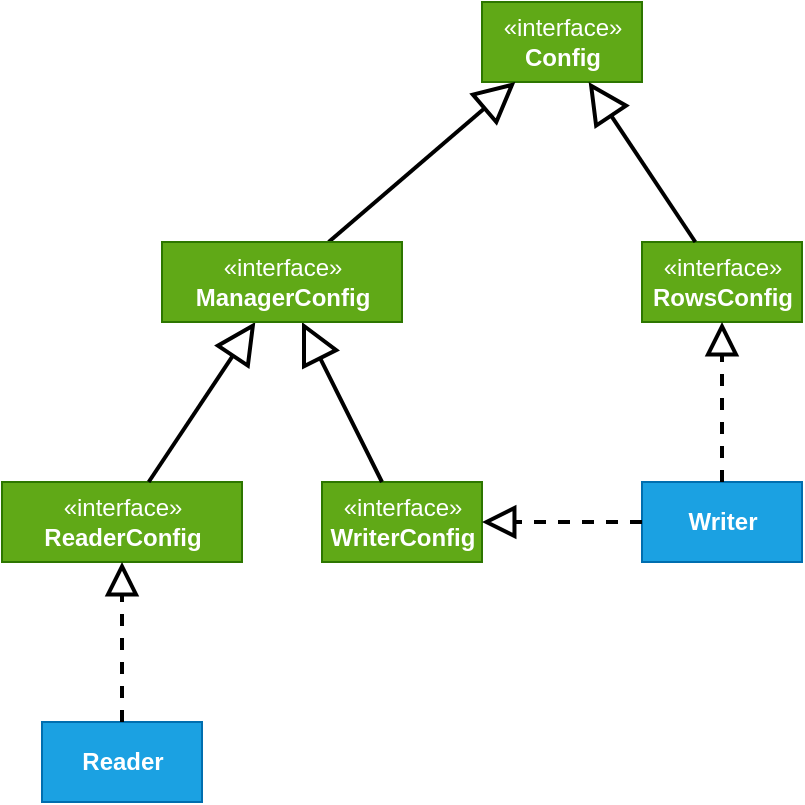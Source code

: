 <mxfile version="16.0.0" type="device"><diagram name="Page 1" id="ZU0wCN8Zci3khcDv9t_R"><mxGraphModel dx="1422" dy="873" grid="1" gridSize="10" guides="1" tooltips="1" connect="1" arrows="1" fold="1" page="1" pageScale="1" pageWidth="827" pageHeight="1169" math="0" shadow="0"><root><mxCell id="DetQj0jrtSqs-vsr0F6U-0"/><mxCell id="DetQj0jrtSqs-vsr0F6U-1" parent="DetQj0jrtSqs-vsr0F6U-0"/><mxCell id="jS8IlNZoYwUdr5VeGx_5-0" value="«interface»&lt;br&gt;&lt;b&gt;Config&lt;/b&gt;" style="html=1;fillColor=#60a917;fontColor=#ffffff;strokeColor=#2D7600;" vertex="1" parent="DetQj0jrtSqs-vsr0F6U-1"><mxGeometry x="360" y="40" width="80" height="40" as="geometry"/></mxCell><mxCell id="J8hNfnPXfgPYC-2smJRA-0" value="" style="endArrow=block;endSize=16;endFill=0;html=1;rounded=0;fontSize=12;strokeWidth=2;" edge="1" parent="DetQj0jrtSqs-vsr0F6U-1" source="OmH5fdQvPKsd5A813LgF-6" target="jS8IlNZoYwUdr5VeGx_5-0"><mxGeometry width="160" relative="1" as="geometry"><mxPoint x="316.667" y="160" as="sourcePoint"/><mxPoint x="385" y="320" as="targetPoint"/></mxGeometry></mxCell><mxCell id="J8hNfnPXfgPYC-2smJRA-1" value="«interface»&lt;br&gt;&lt;b&gt;ReaderConfig&lt;/b&gt;" style="html=1;fillColor=#60a917;fontColor=#ffffff;strokeColor=#2D7600;" vertex="1" parent="DetQj0jrtSqs-vsr0F6U-1"><mxGeometry x="120" y="280" width="120" height="40" as="geometry"/></mxCell><mxCell id="J8hNfnPXfgPYC-2smJRA-2" value="" style="endArrow=block;endSize=16;endFill=0;html=1;rounded=0;fontSize=12;strokeWidth=2;" edge="1" parent="DetQj0jrtSqs-vsr0F6U-1" source="J8hNfnPXfgPYC-2smJRA-1" target="OmH5fdQvPKsd5A813LgF-6"><mxGeometry width="160" relative="1" as="geometry"><mxPoint x="424" y="210" as="sourcePoint"/><mxPoint x="283.333" y="200" as="targetPoint"/></mxGeometry></mxCell><mxCell id="J8hNfnPXfgPYC-2smJRA-3" value="«interface»&lt;br&gt;&lt;b&gt;WriterConfig&lt;/b&gt;" style="html=1;fillColor=#60a917;fontColor=#ffffff;strokeColor=#2D7600;" vertex="1" parent="DetQj0jrtSqs-vsr0F6U-1"><mxGeometry x="280" y="280" width="80" height="40" as="geometry"/></mxCell><mxCell id="J8hNfnPXfgPYC-2smJRA-4" value="" style="endArrow=block;endSize=16;endFill=0;html=1;rounded=0;fontSize=12;strokeWidth=2;" edge="1" parent="DetQj0jrtSqs-vsr0F6U-1" source="J8hNfnPXfgPYC-2smJRA-3" target="OmH5fdQvPKsd5A813LgF-6"><mxGeometry width="160" relative="1" as="geometry"><mxPoint x="329" y="330" as="sourcePoint"/><mxPoint x="303.333" y="200" as="targetPoint"/></mxGeometry></mxCell><mxCell id="J8hNfnPXfgPYC-2smJRA-5" value="«interface»&lt;br&gt;&lt;b&gt;RowsConfig&lt;/b&gt;" style="html=1;fillColor=#60a917;fontColor=#ffffff;strokeColor=#2D7600;" vertex="1" parent="DetQj0jrtSqs-vsr0F6U-1"><mxGeometry x="440" y="160" width="80" height="40" as="geometry"/></mxCell><mxCell id="J8hNfnPXfgPYC-2smJRA-6" value="" style="endArrow=block;endSize=16;endFill=0;html=1;rounded=0;fontSize=12;strokeWidth=2;" edge="1" parent="DetQj0jrtSqs-vsr0F6U-1" source="J8hNfnPXfgPYC-2smJRA-5" target="jS8IlNZoYwUdr5VeGx_5-0"><mxGeometry width="160" relative="1" as="geometry"><mxPoint x="410" y="170" as="sourcePoint"/><mxPoint x="410" y="90" as="targetPoint"/></mxGeometry></mxCell><mxCell id="2N3H9aopn3aP33WKw61s-0" value="&lt;b&gt;Reader&lt;/b&gt;" style="html=1;fillColor=#1ba1e2;fontColor=#ffffff;strokeColor=#006EAF;" vertex="1" parent="DetQj0jrtSqs-vsr0F6U-1"><mxGeometry x="140" y="400" width="80" height="40" as="geometry"/></mxCell><mxCell id="OmH5fdQvPKsd5A813LgF-1" value="" style="endArrow=block;dashed=1;endFill=0;endSize=12;html=1;rounded=0;fontSize=12;strokeWidth=2;" edge="1" parent="DetQj0jrtSqs-vsr0F6U-1" source="2N3H9aopn3aP33WKw61s-0" target="J8hNfnPXfgPYC-2smJRA-1"><mxGeometry width="160" relative="1" as="geometry"><mxPoint x="190" y="450" as="sourcePoint"/><mxPoint x="190" y="530" as="targetPoint"/></mxGeometry></mxCell><mxCell id="OmH5fdQvPKsd5A813LgF-2" value="&lt;b&gt;Writer&lt;/b&gt;" style="html=1;fillColor=#1ba1e2;fontColor=#ffffff;strokeColor=#006EAF;" vertex="1" parent="DetQj0jrtSqs-vsr0F6U-1"><mxGeometry x="440" y="280" width="80" height="40" as="geometry"/></mxCell><mxCell id="OmH5fdQvPKsd5A813LgF-3" value="" style="endArrow=block;dashed=1;endFill=0;endSize=12;html=1;rounded=0;fontSize=12;strokeWidth=2;" edge="1" parent="DetQj0jrtSqs-vsr0F6U-1" source="OmH5fdQvPKsd5A813LgF-2" target="J8hNfnPXfgPYC-2smJRA-3"><mxGeometry width="160" relative="1" as="geometry"><mxPoint x="190" y="410" as="sourcePoint"/><mxPoint x="190" y="330" as="targetPoint"/></mxGeometry></mxCell><mxCell id="OmH5fdQvPKsd5A813LgF-5" value="" style="endArrow=block;dashed=1;endFill=0;endSize=12;html=1;rounded=0;fontSize=12;strokeWidth=2;" edge="1" parent="DetQj0jrtSqs-vsr0F6U-1" source="OmH5fdQvPKsd5A813LgF-2" target="J8hNfnPXfgPYC-2smJRA-5"><mxGeometry width="160" relative="1" as="geometry"><mxPoint x="510" y="330" as="sourcePoint"/><mxPoint x="510" y="410" as="targetPoint"/></mxGeometry></mxCell><mxCell id="OmH5fdQvPKsd5A813LgF-6" value="«interface»&lt;br&gt;&lt;b&gt;ManagerConfig&lt;/b&gt;" style="html=1;fillColor=#60a917;fontColor=#ffffff;strokeColor=#2D7600;" vertex="1" parent="DetQj0jrtSqs-vsr0F6U-1"><mxGeometry x="200" y="160" width="120" height="40" as="geometry"/></mxCell></root></mxGraphModel></diagram></mxfile>